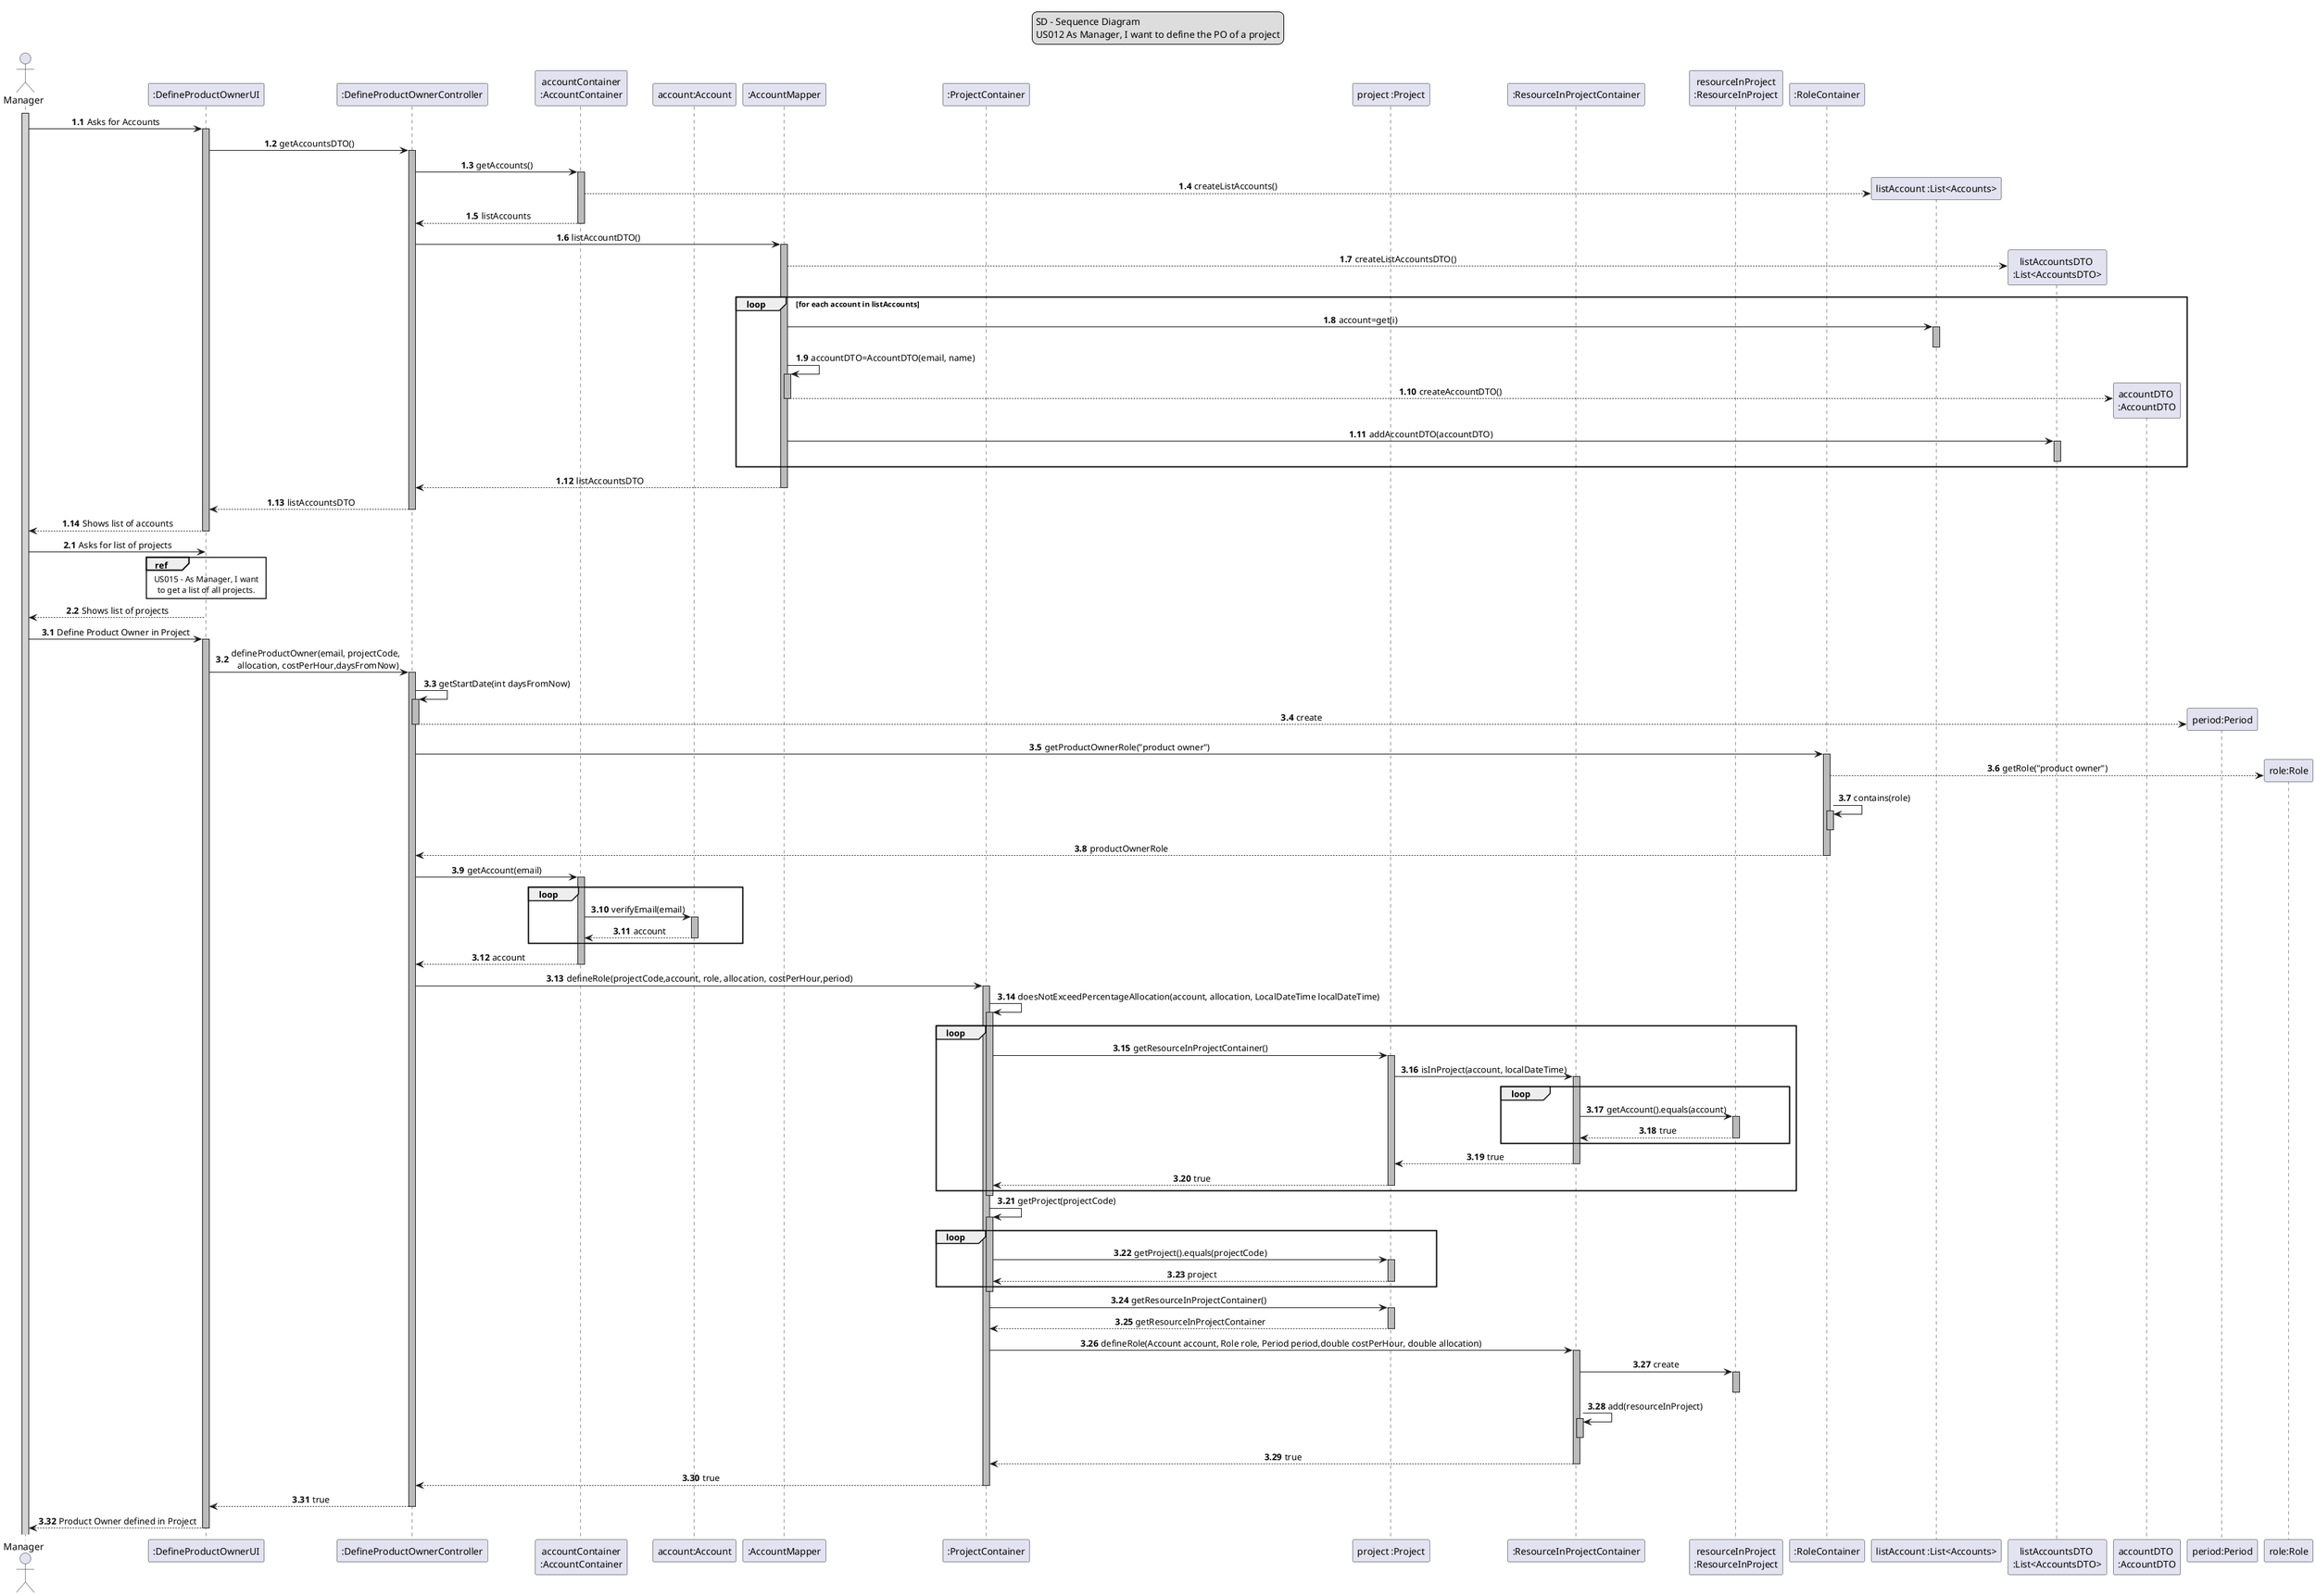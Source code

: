 @startuml

skinparam sequenceMessageAlign center

legend top
SD - Sequence Diagram
US012 As Manager, I want to define the PO of a project
end legend

autoactivate on
autonumber 1.1

actor Manager
activate Manager #lightgrey
participant ":DefineProductOwnerUI"
participant ":DefineProductOwnerController"
participant "accountContainer\n:AccountContainer"
participant "accountContainer\n:AccountContainer"
participant "account:Account"
participant ":AccountMapper"
participant ":ProjectContainer"
participant "project :Project"
participant ":ResourceInProjectContainer"
participant "resourceInProject\n:ResourceInProject"
participant ":RoleContainer"



'list Accounts

Manager -> ":DefineProductOwnerUI" #b: Asks for Accounts
":DefineProductOwnerUI" -> ":DefineProductOwnerController" #b:  getAccountsDTO()
":DefineProductOwnerController" -> "accountContainer\n:AccountContainer" #b:  getAccounts()
"accountContainer\n:AccountContainer"-->"listAccount :List<Accounts>"** #b: createListAccounts()
"accountContainer\n:AccountContainer"-->":DefineProductOwnerController" #b: listAccounts

":DefineProductOwnerController"->":AccountMapper" #b:listAccountDTO()
":AccountMapper"-->"listAccountsDTO \n:List<AccountsDTO>"** #b: createListAccountsDTO()

loop for each account in listAccounts
":AccountMapper"->"listAccount :List<Accounts>" #b: account=get(i)
deactivate
":AccountMapper"->":AccountMapper" #b: accountDTO=AccountDTO(email, name)
":AccountMapper"-->"accountDTO \n:AccountDTO"** #b: createAccountDTO()
deactivate
":AccountMapper"->"listAccountsDTO \n:List<AccountsDTO>"  #b: addAccountDTO(accountDTO)
deactivate
end

":AccountMapper"-->":DefineProductOwnerController" #b: listAccountsDTO
":DefineProductOwnerController"-->":DefineProductOwnerUI"  #b: listAccountsDTO
":DefineProductOwnerUI"-->Manager  #b: Shows list of accounts

autonumber 2.1
'list projects
autoactivate off
Manager -> ":DefineProductOwnerUI" #b: Asks for list of projects
ref over ":DefineProductOwnerUI"
US015 - As Manager, I want
to get a list of all projects.
end

":DefineProductOwnerUI" -->Manager  #b: Shows list of projects
autoactivate on

'define Scrum master
autonumber 3.1
Manager -> ":DefineProductOwnerUI" #b: Define Product Owner in Project
":DefineProductOwnerUI" -> ":DefineProductOwnerController" #b: defineProductOwner(email, projectCode, \n allocation, costPerHour,daysFromNow)

":DefineProductOwnerController" -> ":DefineProductOwnerController"  #b: getStartDate(int daysFromNow)
":DefineProductOwnerController" -->"period:Period"** #b: create
deactivate

":DefineProductOwnerController" -> ":RoleContainer" #b:  getProductOwnerRole("product owner")
":RoleContainer"--> "role:Role"** #b:  getRole("product owner")
":RoleContainer"->":RoleContainer" #b: contains(role)
deactivate
":RoleContainer"-->":DefineProductOwnerController" #b: productOwnerRole

":DefineProductOwnerController" -> "accountContainer\n:AccountContainer" #b:  getAccount(email)
loop
"accountContainer\n:AccountContainer"->"account:Account"#b: verifyEmail(email)
"accountContainer\n:AccountContainer"<--"account:Account"#b: account
end
"accountContainer\n:AccountContainer"--> ":DefineProductOwnerController" #b: account

":DefineProductOwnerController" ->":ProjectContainer" #b: defineRole(projectCode,account, role, allocation, costPerHour,period)
":ProjectContainer" ->":ProjectContainer" #b:doesNotExceedPercentageAllocation(account, allocation, LocalDateTime localDateTime)

loop
":ProjectContainer" ->"project :Project" #b:getResourceInProjectContainer()
"project :Project"->":ResourceInProjectContainer"#b:isInProject(account, localDateTime)
loop

":ResourceInProjectContainer"->"resourceInProject\n:ResourceInProject" #b:getAccount().equals(account)
":ResourceInProjectContainer"<--"resourceInProject\n:ResourceInProject" #b:true
end
"project :Project"<--":ResourceInProjectContainer" #b:true
":ProjectContainer" <--"project :Project" #b:true
end
deactivate

":ProjectContainer" ->":ProjectContainer" #b:getProject(projectCode)

loop
":ProjectContainer" ->"project :Project" #b:getProject().equals(projectCode)
":ProjectContainer" <--"project :Project"#b: project
end
deactivate

":ProjectContainer" ->"project :Project"#b:getResourceInProjectContainer()
":ProjectContainer" <--"project :Project"#b:getResourceInProjectContainer

":ProjectContainer" ->":ResourceInProjectContainer"#b:defineRole(Account account, Role role, Period period,double costPerHour, double allocation)
":ResourceInProjectContainer"->"resourceInProject\n:ResourceInProject" #b:create
deactivate
":ResourceInProjectContainer"->":ResourceInProjectContainer"#b: add(resourceInProject)
deactivate
":ProjectContainer"<--":ResourceInProjectContainer"#b:true

":DefineProductOwnerController" <--":ProjectContainer" #b:true

":DefineProductOwnerController"-->":DefineProductOwnerUI" #b: true
":DefineProductOwnerUI"-->Manager #b: Product Owner defined in Project

@enduml